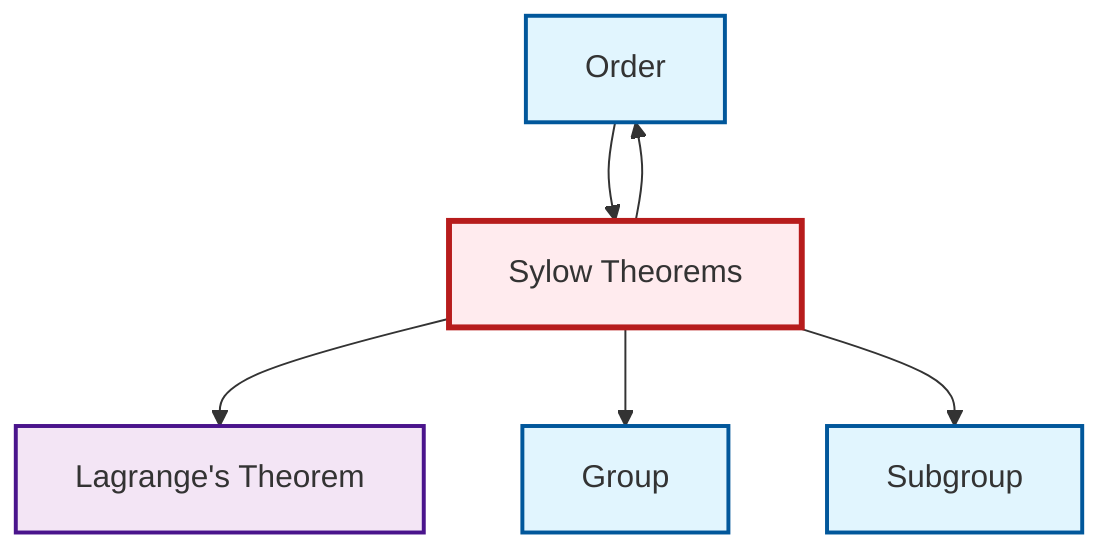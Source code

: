 graph TD
    classDef definition fill:#e1f5fe,stroke:#01579b,stroke-width:2px
    classDef theorem fill:#f3e5f5,stroke:#4a148c,stroke-width:2px
    classDef axiom fill:#fff3e0,stroke:#e65100,stroke-width:2px
    classDef example fill:#e8f5e9,stroke:#1b5e20,stroke-width:2px
    classDef current fill:#ffebee,stroke:#b71c1c,stroke-width:3px
    def-order["Order"]:::definition
    def-group["Group"]:::definition
    def-subgroup["Subgroup"]:::definition
    thm-lagrange["Lagrange's Theorem"]:::theorem
    thm-sylow["Sylow Theorems"]:::theorem
    thm-sylow --> thm-lagrange
    thm-sylow --> def-order
    def-order --> thm-sylow
    thm-sylow --> def-group
    thm-sylow --> def-subgroup
    class thm-sylow current